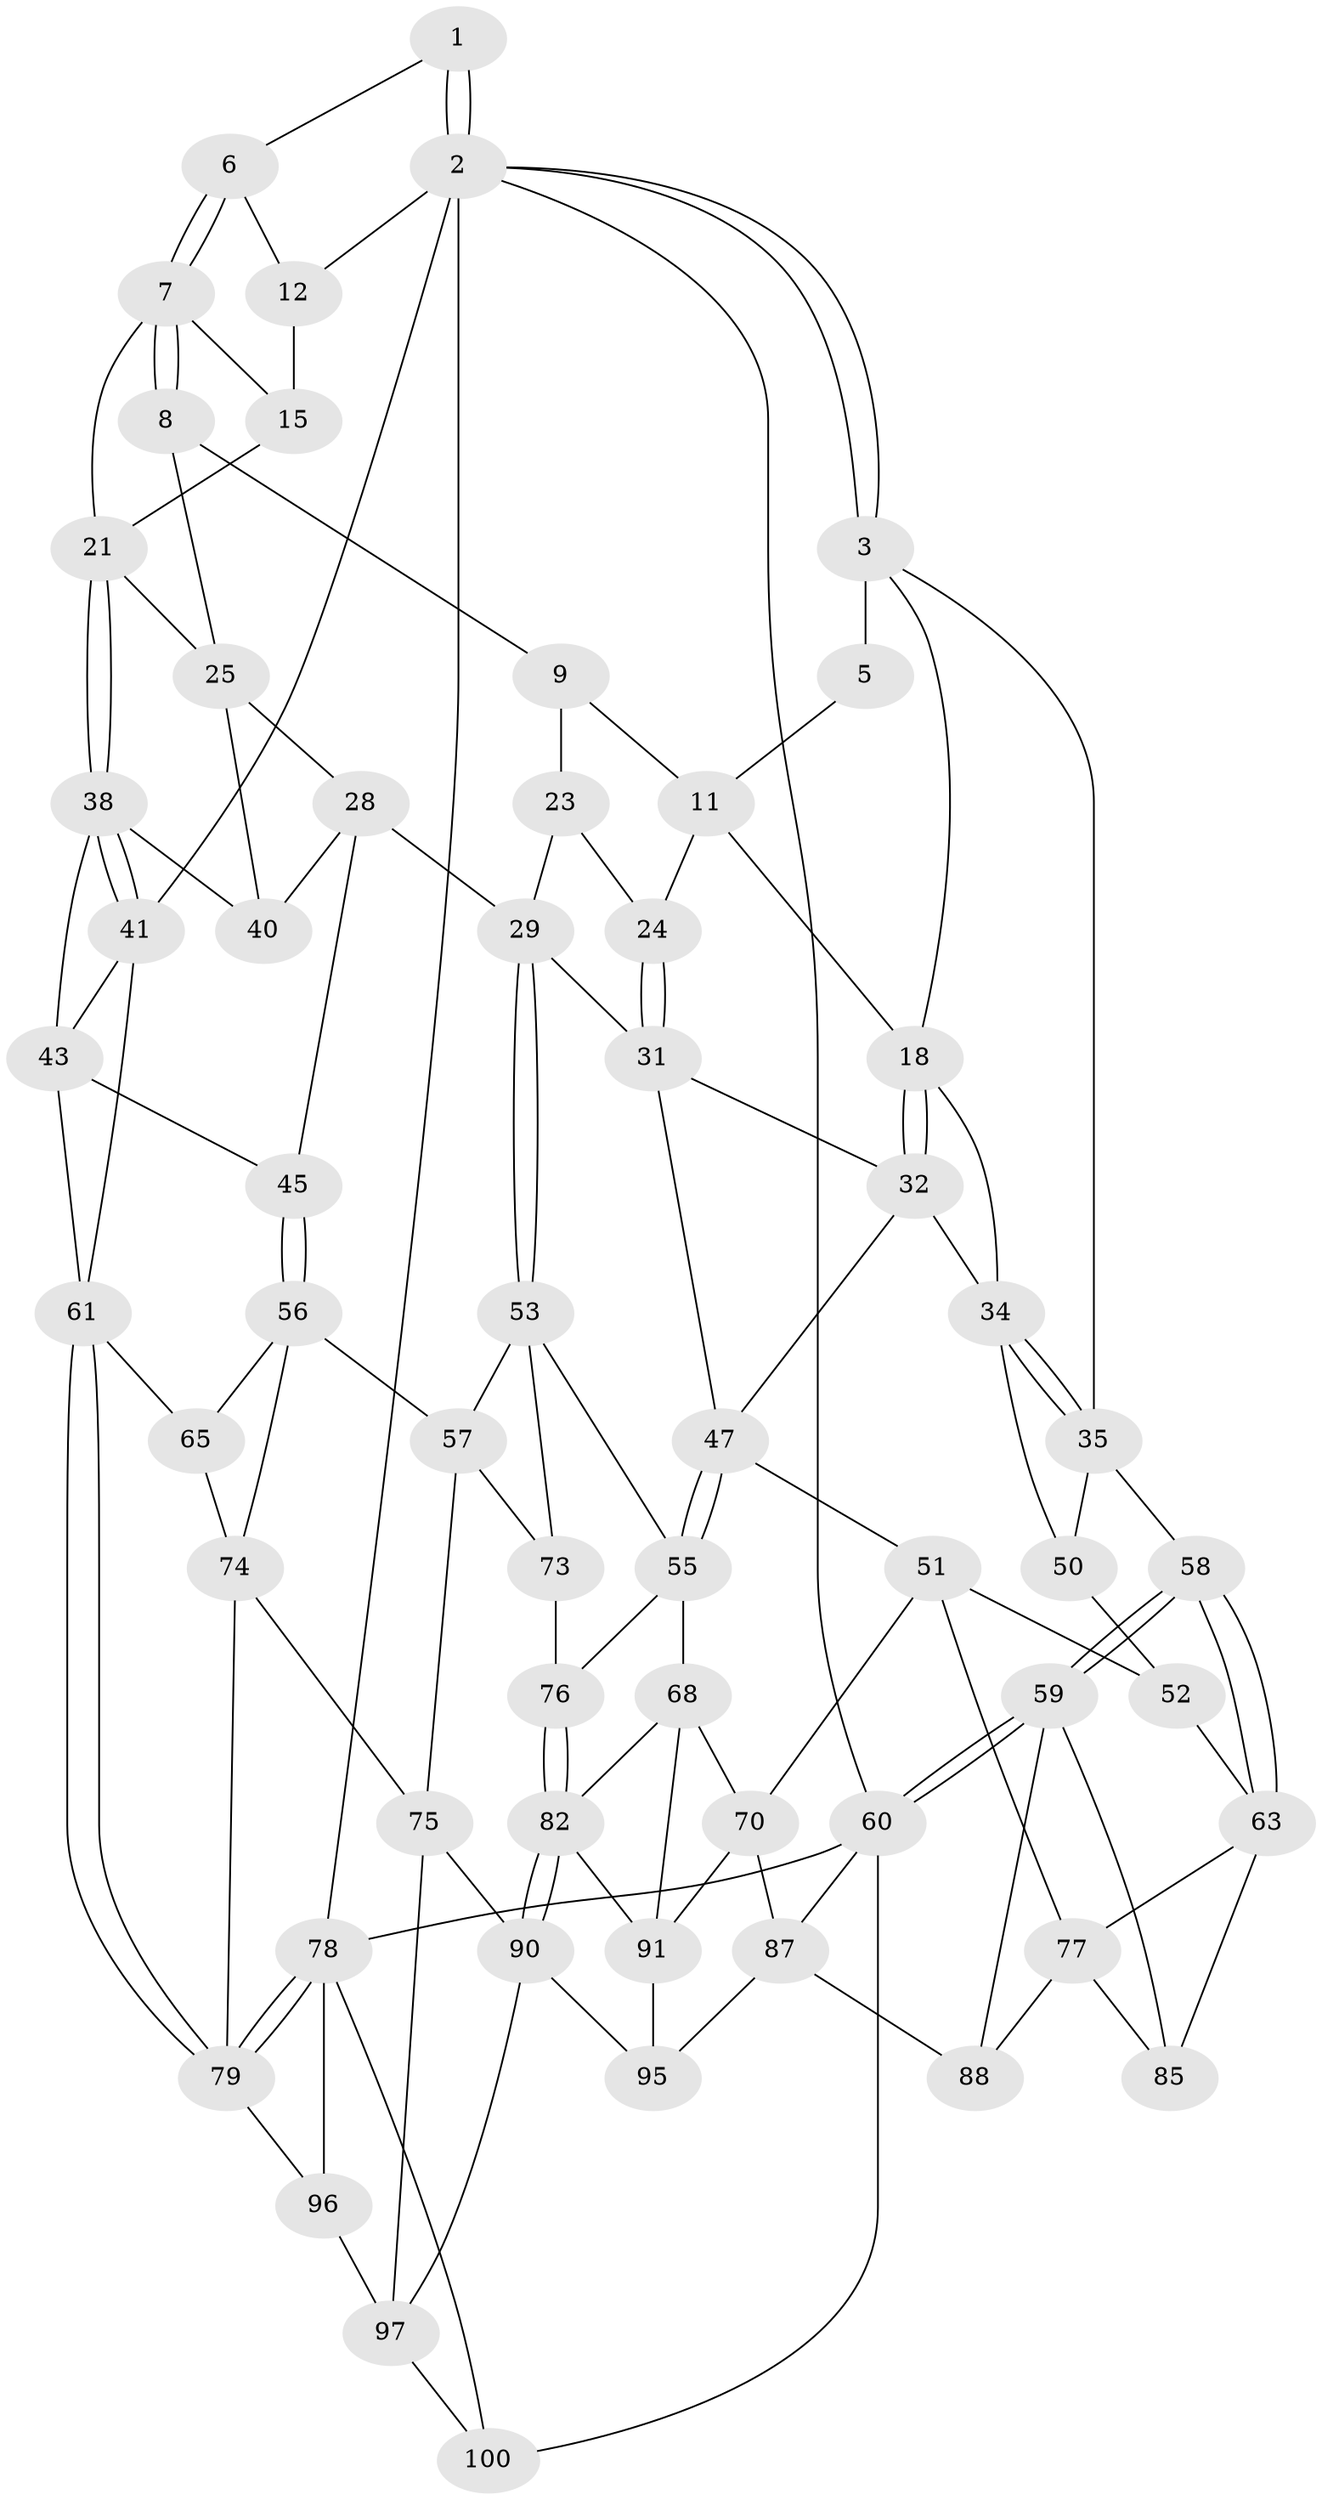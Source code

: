 // original degree distribution, {3: 0.0196078431372549, 6: 0.21568627450980393, 5: 0.5294117647058824, 4: 0.23529411764705882}
// Generated by graph-tools (version 1.1) at 2025/11/02/21/25 10:11:12]
// undirected, 60 vertices, 129 edges
graph export_dot {
graph [start="1"]
  node [color=gray90,style=filled];
  1 [pos="+0.25785911330838873+0"];
  2 [pos="+0+0",super="+14"];
  3 [pos="+0+0",super="+4"];
  5 [pos="+0.24772023492667897+0"];
  6 [pos="+0.6072979149616519+0"];
  7 [pos="+0.6066985488686527+0.055750490124972775",super="+16"];
  8 [pos="+0.5995949235222578+0.06621708977535501"];
  9 [pos="+0.5989398256458756+0.06680561657337802",super="+10"];
  11 [pos="+0.32688167025262216+0.10393011206988564",super="+17"];
  12 [pos="+0.6184274190759416+0",super="+13"];
  15 [pos="+0.8968609278645759+0.14006568042717457",super="+20"];
  18 [pos="+0.1658908064198987+0.22619617056717056",super="+19"];
  21 [pos="+0.8891841163943898+0.274546242495494",super="+22"];
  23 [pos="+0.42152846349507467+0.22063074376497574",super="+27"];
  24 [pos="+0.3668719633210692+0.24482538572869922"];
  25 [pos="+0.7075386360790212+0.32812578318376573",super="+26"];
  28 [pos="+0.6240843099757759+0.3971670914599265",super="+42"];
  29 [pos="+0.5901767737676696+0.4151097014278963",super="+30"];
  31 [pos="+0.33243828988097823+0.3403735110265086",super="+33"];
  32 [pos="+0.24484422344974774+0.35653229531692177",super="+36"];
  34 [pos="+0.13727195718106888+0.22949080006028744",super="+37"];
  35 [pos="+0+0.28360860636370305",super="+49"];
  38 [pos="+0.8897354826383868+0.2757077475127808",super="+39"];
  40 [pos="+0.7929395372754264+0.35579447617759263"];
  41 [pos="+1+0.26724532296070774",super="+46"];
  43 [pos="+0.936282016965492+0.44656570451097877",super="+44"];
  45 [pos="+0.8096742170997365+0.5011571805469844"];
  47 [pos="+0.36832731296085613+0.5085224614663434",super="+48"];
  50 [pos="+0.0769770544758977+0.414611338449718"];
  51 [pos="+0.1939949078678068+0.5762785093955567",super="+71"];
  52 [pos="+0.0700190255872251+0.5428242697980558"];
  53 [pos="+0.5798881322257649+0.509539756237445",super="+54"];
  55 [pos="+0.41124061103537085+0.5751216052299872",super="+67"];
  56 [pos="+0.7784610941987685+0.5573435519569934",super="+66"];
  57 [pos="+0.6516271543324184+0.5645178526059912",super="+72"];
  58 [pos="+0+0.6078229786533024"];
  59 [pos="+0+0.9221245430746431",super="+93"];
  60 [pos="+0+1",super="+101"];
  61 [pos="+1+0.625760853809471",super="+62"];
  63 [pos="+0+0.6094722881829057",super="+64"];
  65 [pos="+0.9221304935365524+0.6483891783539204"];
  68 [pos="+0.3629761650845035+0.6502128861139262",super="+69"];
  70 [pos="+0.28725018174972333+0.6950345370419577",super="+86"];
  73 [pos="+0.5602094834058413+0.6643288215270219"];
  74 [pos="+0.7436966495375833+0.734277309041775",super="+81"];
  75 [pos="+0.7126053819551628+0.7473210409391882",super="+89"];
  76 [pos="+0.50937272225276+0.7006111524225163"];
  77 [pos="+0.1412536671265792+0.6685253285553803",super="+84"];
  78 [pos="+1+1",super="+102"];
  79 [pos="+1+0.8514286662643101",super="+80"];
  82 [pos="+0.5011654362521046+0.7257364828104024",super="+83"];
  85 [pos="+0.07492307676905902+0.7248823446985788"];
  87 [pos="+0.20183658805403903+0.8937327132111232",super="+99"];
  88 [pos="+0.13841827366447965+0.8570370927238977"];
  90 [pos="+0.6103776336806228+0.8159660047764045",super="+94"];
  91 [pos="+0.43896885205176345+0.7940464113598967",super="+92"];
  95 [pos="+0.4604958571848136+0.8848376305325446"];
  96 [pos="+0.8936824156368867+0.9081296209549612"];
  97 [pos="+0.7265705897685508+0.9160463747043832",super="+98"];
  100 [pos="+0.6392691640978181+1"];
  1 -- 2;
  1 -- 2;
  1 -- 6;
  2 -- 3;
  2 -- 3;
  2 -- 60;
  2 -- 41;
  2 -- 12;
  2 -- 78;
  3 -- 35;
  3 -- 18;
  3 -- 5;
  5 -- 11;
  6 -- 7;
  6 -- 7;
  6 -- 12;
  7 -- 8;
  7 -- 8;
  7 -- 15;
  7 -- 21;
  8 -- 9;
  8 -- 25;
  9 -- 11;
  9 -- 23 [weight=2];
  11 -- 24;
  11 -- 18;
  12 -- 15 [weight=2];
  15 -- 21;
  18 -- 32;
  18 -- 32;
  18 -- 34;
  21 -- 38;
  21 -- 38;
  21 -- 25;
  23 -- 24;
  23 -- 29;
  24 -- 31;
  24 -- 31;
  25 -- 40;
  25 -- 28;
  28 -- 29;
  28 -- 40;
  28 -- 45;
  29 -- 53;
  29 -- 53;
  29 -- 31;
  31 -- 32;
  31 -- 47;
  32 -- 34;
  32 -- 47;
  34 -- 35;
  34 -- 35;
  34 -- 50;
  35 -- 50;
  35 -- 58;
  38 -- 41;
  38 -- 41;
  38 -- 40;
  38 -- 43;
  41 -- 43;
  41 -- 61;
  43 -- 45;
  43 -- 61;
  45 -- 56;
  45 -- 56;
  47 -- 55;
  47 -- 55;
  47 -- 51;
  50 -- 52;
  51 -- 52;
  51 -- 77;
  51 -- 70;
  52 -- 63;
  53 -- 57;
  53 -- 73;
  53 -- 55;
  55 -- 68;
  55 -- 76;
  56 -- 57;
  56 -- 65;
  56 -- 74;
  57 -- 73;
  57 -- 75;
  58 -- 59;
  58 -- 59;
  58 -- 63;
  58 -- 63;
  59 -- 60;
  59 -- 60;
  59 -- 88;
  59 -- 85;
  60 -- 78;
  60 -- 100;
  60 -- 87;
  61 -- 79;
  61 -- 79;
  61 -- 65;
  63 -- 85;
  63 -- 77;
  65 -- 74;
  68 -- 82;
  68 -- 91;
  68 -- 70;
  70 -- 87;
  70 -- 91;
  73 -- 76;
  74 -- 75;
  74 -- 79;
  75 -- 97;
  75 -- 90;
  76 -- 82;
  76 -- 82;
  77 -- 88;
  77 -- 85;
  78 -- 79;
  78 -- 79;
  78 -- 96;
  78 -- 100;
  79 -- 96;
  82 -- 90;
  82 -- 90;
  82 -- 91;
  87 -- 88;
  87 -- 95;
  90 -- 97;
  90 -- 95;
  91 -- 95;
  96 -- 97;
  97 -- 100;
}
